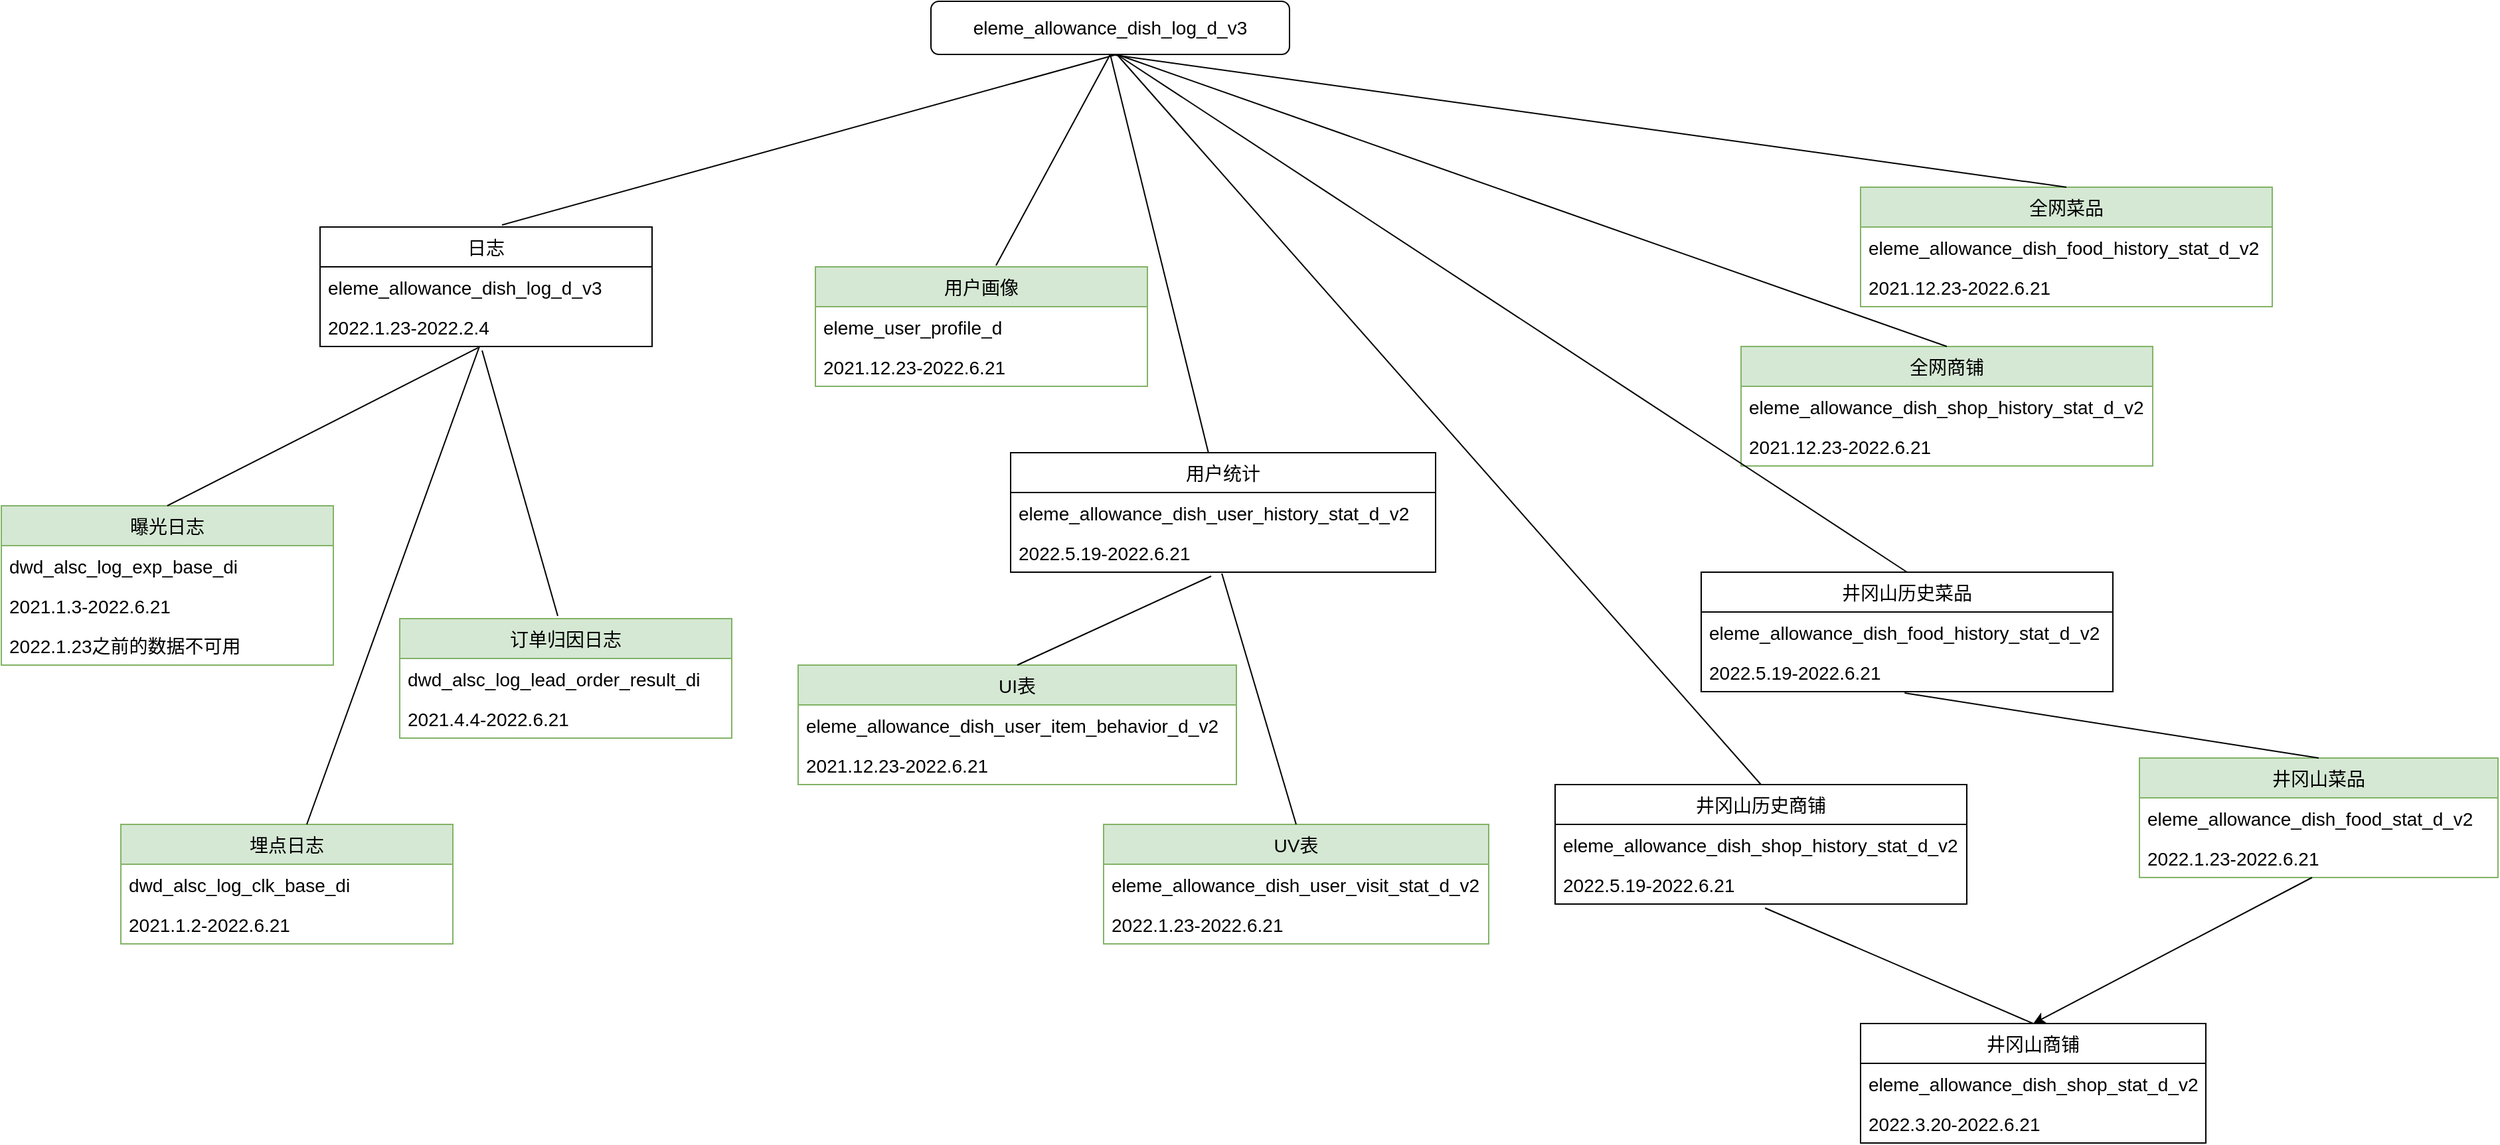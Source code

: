 <mxfile version="20.0.2" type="github">
  <diagram id="2DnHEuhvr_0OLsZTUTXN" name="Page-1">
    <mxGraphModel dx="2884" dy="1323" grid="1" gridSize="10" guides="1" tooltips="1" connect="1" arrows="1" fold="1" page="1" pageScale="1" pageWidth="827" pageHeight="1169" math="0" shadow="0">
      <root>
        <mxCell id="0" />
        <mxCell id="1" parent="0" />
        <mxCell id="__hUjjfLbXIgwgU6XOn6-1" value="&lt;div class=&quot;lake-content&quot;&gt;&lt;span class=&quot;ne-text&quot;&gt;&lt;font style=&quot;font-size: 14px;&quot;&gt;eleme_allowance_dish_log_d_v3&lt;/font&gt;&lt;/span&gt;&lt;/div&gt;" style="rounded=1;whiteSpace=wrap;html=1;" parent="1" vertex="1">
          <mxGeometry x="500" y="30" width="270" height="40" as="geometry" />
        </mxCell>
        <mxCell id="__hUjjfLbXIgwgU6XOn6-2" value="日志" style="swimlane;fontStyle=0;childLayout=stackLayout;horizontal=1;startSize=30;horizontalStack=0;resizeParent=1;resizeParentMax=0;resizeLast=0;collapsible=1;marginBottom=0;fontSize=14;" parent="1" vertex="1">
          <mxGeometry x="40" y="200" width="250" height="90" as="geometry" />
        </mxCell>
        <mxCell id="__hUjjfLbXIgwgU6XOn6-3" value="eleme_allowance_dish_log_d_v3" style="text;strokeColor=none;fillColor=none;align=left;verticalAlign=middle;spacingLeft=4;spacingRight=4;overflow=hidden;points=[[0,0.5],[1,0.5]];portConstraint=eastwest;rotatable=0;fontSize=14;" parent="__hUjjfLbXIgwgU6XOn6-2" vertex="1">
          <mxGeometry y="30" width="250" height="30" as="geometry" />
        </mxCell>
        <mxCell id="__hUjjfLbXIgwgU6XOn6-4" value="2022.1.23-2022.2.4" style="text;strokeColor=none;fillColor=none;align=left;verticalAlign=middle;spacingLeft=4;spacingRight=4;overflow=hidden;points=[[0,0.5],[1,0.5]];portConstraint=eastwest;rotatable=0;fontSize=14;" parent="__hUjjfLbXIgwgU6XOn6-2" vertex="1">
          <mxGeometry y="60" width="250" height="30" as="geometry" />
        </mxCell>
        <mxCell id="__hUjjfLbXIgwgU6XOn6-10" value="井冈山历史菜品" style="swimlane;fontStyle=0;childLayout=stackLayout;horizontal=1;startSize=30;horizontalStack=0;resizeParent=1;resizeParentMax=0;resizeLast=0;collapsible=1;marginBottom=0;fontSize=14;" parent="1" vertex="1">
          <mxGeometry x="1080" y="460" width="310" height="90" as="geometry" />
        </mxCell>
        <mxCell id="__hUjjfLbXIgwgU6XOn6-11" value="eleme_allowance_dish_food_history_stat_d_v2" style="text;strokeColor=none;fillColor=none;align=left;verticalAlign=middle;spacingLeft=4;spacingRight=4;overflow=hidden;points=[[0,0.5],[1,0.5]];portConstraint=eastwest;rotatable=0;fontSize=14;" parent="__hUjjfLbXIgwgU6XOn6-10" vertex="1">
          <mxGeometry y="30" width="310" height="30" as="geometry" />
        </mxCell>
        <mxCell id="__hUjjfLbXIgwgU6XOn6-12" value="2022.5.19-2022.6.21" style="text;strokeColor=none;fillColor=none;align=left;verticalAlign=middle;spacingLeft=4;spacingRight=4;overflow=hidden;points=[[0,0.5],[1,0.5]];portConstraint=eastwest;rotatable=0;fontSize=14;" parent="__hUjjfLbXIgwgU6XOn6-10" vertex="1">
          <mxGeometry y="60" width="310" height="30" as="geometry" />
        </mxCell>
        <mxCell id="HKc_wSAm82NZRpQKvtuA-1" value="" style="endArrow=none;html=1;rounded=0;exitX=0.548;exitY=-0.017;exitDx=0;exitDy=0;exitPerimeter=0;" edge="1" parent="1" source="__hUjjfLbXIgwgU6XOn6-2">
          <mxGeometry width="50" height="50" relative="1" as="geometry">
            <mxPoint x="570" y="160" as="sourcePoint" />
            <mxPoint x="640" y="70" as="targetPoint" />
          </mxGeometry>
        </mxCell>
        <mxCell id="HKc_wSAm82NZRpQKvtuA-2" value="曝光日志" style="swimlane;fontStyle=0;childLayout=stackLayout;horizontal=1;startSize=30;horizontalStack=0;resizeParent=1;resizeParentMax=0;resizeLast=0;collapsible=1;marginBottom=0;fontSize=14;fillColor=#d5e8d4;strokeColor=#82b366;" vertex="1" parent="1">
          <mxGeometry x="-200" y="410" width="250" height="120" as="geometry" />
        </mxCell>
        <mxCell id="HKc_wSAm82NZRpQKvtuA-3" value="dwd_alsc_log_exp_base_di" style="text;strokeColor=none;fillColor=none;align=left;verticalAlign=middle;spacingLeft=4;spacingRight=4;overflow=hidden;points=[[0,0.5],[1,0.5]];portConstraint=eastwest;rotatable=0;fontSize=14;" vertex="1" parent="HKc_wSAm82NZRpQKvtuA-2">
          <mxGeometry y="30" width="250" height="30" as="geometry" />
        </mxCell>
        <mxCell id="HKc_wSAm82NZRpQKvtuA-4" value="2021.1.3-2022.6.21" style="text;strokeColor=none;fillColor=none;align=left;verticalAlign=middle;spacingLeft=4;spacingRight=4;overflow=hidden;points=[[0,0.5],[1,0.5]];portConstraint=eastwest;rotatable=0;fontSize=14;" vertex="1" parent="HKc_wSAm82NZRpQKvtuA-2">
          <mxGeometry y="60" width="250" height="30" as="geometry" />
        </mxCell>
        <mxCell id="HKc_wSAm82NZRpQKvtuA-11" value="2022.1.23之前的数据不可用" style="text;strokeColor=none;fillColor=none;align=left;verticalAlign=middle;spacingLeft=4;spacingRight=4;overflow=hidden;points=[[0,0.5],[1,0.5]];portConstraint=eastwest;rotatable=0;fontSize=14;" vertex="1" parent="HKc_wSAm82NZRpQKvtuA-2">
          <mxGeometry y="90" width="250" height="30" as="geometry" />
        </mxCell>
        <mxCell id="HKc_wSAm82NZRpQKvtuA-5" value="订单归因日志" style="swimlane;fontStyle=0;childLayout=stackLayout;horizontal=1;startSize=30;horizontalStack=0;resizeParent=1;resizeParentMax=0;resizeLast=0;collapsible=1;marginBottom=0;fontSize=14;fillColor=#d5e8d4;strokeColor=#82b366;" vertex="1" parent="1">
          <mxGeometry x="100" y="495" width="250" height="90" as="geometry" />
        </mxCell>
        <mxCell id="HKc_wSAm82NZRpQKvtuA-6" value="dwd_alsc_log_lead_order_result_di" style="text;strokeColor=none;fillColor=none;align=left;verticalAlign=middle;spacingLeft=4;spacingRight=4;overflow=hidden;points=[[0,0.5],[1,0.5]];portConstraint=eastwest;rotatable=0;fontSize=14;" vertex="1" parent="HKc_wSAm82NZRpQKvtuA-5">
          <mxGeometry y="30" width="250" height="30" as="geometry" />
        </mxCell>
        <mxCell id="HKc_wSAm82NZRpQKvtuA-7" value="2021.4.4-2022.6.21" style="text;strokeColor=none;fillColor=none;align=left;verticalAlign=middle;spacingLeft=4;spacingRight=4;overflow=hidden;points=[[0,0.5],[1,0.5]];portConstraint=eastwest;rotatable=0;fontSize=14;" vertex="1" parent="HKc_wSAm82NZRpQKvtuA-5">
          <mxGeometry y="60" width="250" height="30" as="geometry" />
        </mxCell>
        <mxCell id="HKc_wSAm82NZRpQKvtuA-8" value="埋点日志" style="swimlane;fontStyle=0;childLayout=stackLayout;horizontal=1;startSize=30;horizontalStack=0;resizeParent=1;resizeParentMax=0;resizeLast=0;collapsible=1;marginBottom=0;fontSize=14;fillColor=#d5e8d4;strokeColor=#82b366;" vertex="1" parent="1">
          <mxGeometry x="-110" y="650" width="250" height="90" as="geometry" />
        </mxCell>
        <mxCell id="HKc_wSAm82NZRpQKvtuA-9" value="dwd_alsc_log_clk_base_di" style="text;strokeColor=none;fillColor=none;align=left;verticalAlign=middle;spacingLeft=4;spacingRight=4;overflow=hidden;points=[[0,0.5],[1,0.5]];portConstraint=eastwest;rotatable=0;fontSize=14;" vertex="1" parent="HKc_wSAm82NZRpQKvtuA-8">
          <mxGeometry y="30" width="250" height="30" as="geometry" />
        </mxCell>
        <mxCell id="HKc_wSAm82NZRpQKvtuA-10" value="2021.1.2-2022.6.21" style="text;strokeColor=none;fillColor=none;align=left;verticalAlign=middle;spacingLeft=4;spacingRight=4;overflow=hidden;points=[[0,0.5],[1,0.5]];portConstraint=eastwest;rotatable=0;fontSize=14;" vertex="1" parent="HKc_wSAm82NZRpQKvtuA-8">
          <mxGeometry y="60" width="250" height="30" as="geometry" />
        </mxCell>
        <mxCell id="HKc_wSAm82NZRpQKvtuA-12" value="" style="endArrow=none;html=1;rounded=0;entryX=0.476;entryY=1.033;entryDx=0;entryDy=0;entryPerimeter=0;exitX=0.5;exitY=0;exitDx=0;exitDy=0;" edge="1" parent="1" source="HKc_wSAm82NZRpQKvtuA-2" target="__hUjjfLbXIgwgU6XOn6-4">
          <mxGeometry width="50" height="50" relative="1" as="geometry">
            <mxPoint x="170" y="370" as="sourcePoint" />
            <mxPoint x="220" y="320" as="targetPoint" />
          </mxGeometry>
        </mxCell>
        <mxCell id="HKc_wSAm82NZRpQKvtuA-13" value="" style="endArrow=none;html=1;rounded=0;exitX=0.56;exitY=0;exitDx=0;exitDy=0;exitPerimeter=0;" edge="1" parent="1" source="HKc_wSAm82NZRpQKvtuA-8">
          <mxGeometry width="50" height="50" relative="1" as="geometry">
            <mxPoint x="130" y="380" as="sourcePoint" />
            <mxPoint x="160" y="290" as="targetPoint" />
          </mxGeometry>
        </mxCell>
        <mxCell id="HKc_wSAm82NZRpQKvtuA-14" value="" style="endArrow=none;html=1;rounded=0;entryX=0.488;entryY=1.1;entryDx=0;entryDy=0;entryPerimeter=0;exitX=0.476;exitY=-0.022;exitDx=0;exitDy=0;exitPerimeter=0;" edge="1" parent="1" source="HKc_wSAm82NZRpQKvtuA-5" target="__hUjjfLbXIgwgU6XOn6-4">
          <mxGeometry width="50" height="50" relative="1" as="geometry">
            <mxPoint x="240" y="380" as="sourcePoint" />
            <mxPoint x="290" y="330" as="targetPoint" />
          </mxGeometry>
        </mxCell>
        <mxCell id="HKc_wSAm82NZRpQKvtuA-15" value="" style="endArrow=none;html=1;rounded=0;entryX=0.5;entryY=1;entryDx=0;entryDy=0;exitX=0.544;exitY=-0.011;exitDx=0;exitDy=0;exitPerimeter=0;" edge="1" parent="1" source="HKc_wSAm82NZRpQKvtuA-16" target="__hUjjfLbXIgwgU6XOn6-1">
          <mxGeometry width="50" height="50" relative="1" as="geometry">
            <mxPoint x="615" y="200" as="sourcePoint" />
            <mxPoint x="690" y="140" as="targetPoint" />
          </mxGeometry>
        </mxCell>
        <mxCell id="HKc_wSAm82NZRpQKvtuA-16" value="用户画像" style="swimlane;fontStyle=0;childLayout=stackLayout;horizontal=1;startSize=30;horizontalStack=0;resizeParent=1;resizeParentMax=0;resizeLast=0;collapsible=1;marginBottom=0;fontSize=14;fillColor=#d5e8d4;strokeColor=#82b366;" vertex="1" parent="1">
          <mxGeometry x="413" y="230" width="250" height="90" as="geometry" />
        </mxCell>
        <mxCell id="HKc_wSAm82NZRpQKvtuA-17" value="eleme_user_profile_d" style="text;strokeColor=none;fillColor=none;align=left;verticalAlign=middle;spacingLeft=4;spacingRight=4;overflow=hidden;points=[[0,0.5],[1,0.5]];portConstraint=eastwest;rotatable=0;fontSize=14;" vertex="1" parent="HKc_wSAm82NZRpQKvtuA-16">
          <mxGeometry y="30" width="250" height="30" as="geometry" />
        </mxCell>
        <mxCell id="HKc_wSAm82NZRpQKvtuA-18" value="2021.12.23-2022.6.21" style="text;strokeColor=none;fillColor=none;align=left;verticalAlign=middle;spacingLeft=4;spacingRight=4;overflow=hidden;points=[[0,0.5],[1,0.5]];portConstraint=eastwest;rotatable=0;fontSize=14;" vertex="1" parent="HKc_wSAm82NZRpQKvtuA-16">
          <mxGeometry y="60" width="250" height="30" as="geometry" />
        </mxCell>
        <mxCell id="HKc_wSAm82NZRpQKvtuA-20" value="用户统计" style="swimlane;fontStyle=0;childLayout=stackLayout;horizontal=1;startSize=30;horizontalStack=0;resizeParent=1;resizeParentMax=0;resizeLast=0;collapsible=1;marginBottom=0;fontSize=14;" vertex="1" parent="1">
          <mxGeometry x="560" y="370" width="320" height="90" as="geometry" />
        </mxCell>
        <mxCell id="HKc_wSAm82NZRpQKvtuA-21" value="eleme_allowance_dish_user_history_stat_d_v2" style="text;strokeColor=none;fillColor=none;align=left;verticalAlign=middle;spacingLeft=4;spacingRight=4;overflow=hidden;points=[[0,0.5],[1,0.5]];portConstraint=eastwest;rotatable=0;fontSize=14;" vertex="1" parent="HKc_wSAm82NZRpQKvtuA-20">
          <mxGeometry y="30" width="320" height="30" as="geometry" />
        </mxCell>
        <mxCell id="HKc_wSAm82NZRpQKvtuA-22" value="2022.5.19-2022.6.21" style="text;strokeColor=none;fillColor=none;align=left;verticalAlign=middle;spacingLeft=4;spacingRight=4;overflow=hidden;points=[[0,0.5],[1,0.5]];portConstraint=eastwest;rotatable=0;fontSize=14;" vertex="1" parent="HKc_wSAm82NZRpQKvtuA-20">
          <mxGeometry y="60" width="320" height="30" as="geometry" />
        </mxCell>
        <mxCell id="HKc_wSAm82NZRpQKvtuA-25" value="" style="endArrow=none;html=1;rounded=0;entryX=0.5;entryY=1;entryDx=0;entryDy=0;" edge="1" parent="1" source="HKc_wSAm82NZRpQKvtuA-20" target="__hUjjfLbXIgwgU6XOn6-1">
          <mxGeometry width="50" height="50" relative="1" as="geometry">
            <mxPoint x="680" y="240" as="sourcePoint" />
            <mxPoint x="730" y="190" as="targetPoint" />
          </mxGeometry>
        </mxCell>
        <mxCell id="HKc_wSAm82NZRpQKvtuA-26" value="UI表" style="swimlane;fontStyle=0;childLayout=stackLayout;horizontal=1;startSize=30;horizontalStack=0;resizeParent=1;resizeParentMax=0;resizeLast=0;collapsible=1;marginBottom=0;fontSize=14;fillColor=#d5e8d4;strokeColor=#82b366;" vertex="1" parent="1">
          <mxGeometry x="400" y="530" width="330" height="90" as="geometry" />
        </mxCell>
        <mxCell id="HKc_wSAm82NZRpQKvtuA-27" value="eleme_allowance_dish_user_item_behavior_d_v2" style="text;strokeColor=none;fillColor=none;align=left;verticalAlign=middle;spacingLeft=4;spacingRight=4;overflow=hidden;points=[[0,0.5],[1,0.5]];portConstraint=eastwest;rotatable=0;fontSize=14;" vertex="1" parent="HKc_wSAm82NZRpQKvtuA-26">
          <mxGeometry y="30" width="330" height="30" as="geometry" />
        </mxCell>
        <mxCell id="HKc_wSAm82NZRpQKvtuA-28" value="2021.12.23-2022.6.21" style="text;strokeColor=none;fillColor=none;align=left;verticalAlign=middle;spacingLeft=4;spacingRight=4;overflow=hidden;points=[[0,0.5],[1,0.5]];portConstraint=eastwest;rotatable=0;fontSize=14;" vertex="1" parent="HKc_wSAm82NZRpQKvtuA-26">
          <mxGeometry y="60" width="330" height="30" as="geometry" />
        </mxCell>
        <mxCell id="HKc_wSAm82NZRpQKvtuA-29" value="UV表" style="swimlane;fontStyle=0;childLayout=stackLayout;horizontal=1;startSize=30;horizontalStack=0;resizeParent=1;resizeParentMax=0;resizeLast=0;collapsible=1;marginBottom=0;fontSize=14;fillColor=#d5e8d4;strokeColor=#82b366;" vertex="1" parent="1">
          <mxGeometry x="630" y="650" width="290" height="90" as="geometry" />
        </mxCell>
        <mxCell id="HKc_wSAm82NZRpQKvtuA-30" value="eleme_allowance_dish_user_visit_stat_d_v2" style="text;strokeColor=none;fillColor=none;align=left;verticalAlign=middle;spacingLeft=4;spacingRight=4;overflow=hidden;points=[[0,0.5],[1,0.5]];portConstraint=eastwest;rotatable=0;fontSize=14;" vertex="1" parent="HKc_wSAm82NZRpQKvtuA-29">
          <mxGeometry y="30" width="290" height="30" as="geometry" />
        </mxCell>
        <mxCell id="HKc_wSAm82NZRpQKvtuA-31" value="2022.1.23-2022.6.21" style="text;strokeColor=none;fillColor=none;align=left;verticalAlign=middle;spacingLeft=4;spacingRight=4;overflow=hidden;points=[[0,0.5],[1,0.5]];portConstraint=eastwest;rotatable=0;fontSize=14;" vertex="1" parent="HKc_wSAm82NZRpQKvtuA-29">
          <mxGeometry y="60" width="290" height="30" as="geometry" />
        </mxCell>
        <mxCell id="HKc_wSAm82NZRpQKvtuA-32" value="" style="endArrow=none;html=1;rounded=0;entryX=0.472;entryY=1.1;entryDx=0;entryDy=0;entryPerimeter=0;exitX=0.5;exitY=0;exitDx=0;exitDy=0;" edge="1" parent="1" source="HKc_wSAm82NZRpQKvtuA-26" target="HKc_wSAm82NZRpQKvtuA-22">
          <mxGeometry width="50" height="50" relative="1" as="geometry">
            <mxPoint x="660" y="530" as="sourcePoint" />
            <mxPoint x="710" y="480" as="targetPoint" />
          </mxGeometry>
        </mxCell>
        <mxCell id="HKc_wSAm82NZRpQKvtuA-33" value="" style="endArrow=none;html=1;rounded=0;entryX=0.497;entryY=1.033;entryDx=0;entryDy=0;entryPerimeter=0;exitX=0.5;exitY=0;exitDx=0;exitDy=0;" edge="1" parent="1" source="HKc_wSAm82NZRpQKvtuA-29" target="HKc_wSAm82NZRpQKvtuA-22">
          <mxGeometry width="50" height="50" relative="1" as="geometry">
            <mxPoint x="770" y="570" as="sourcePoint" />
            <mxPoint x="820" y="520" as="targetPoint" />
          </mxGeometry>
        </mxCell>
        <mxCell id="HKc_wSAm82NZRpQKvtuA-34" value="井冈山历史商铺" style="swimlane;fontStyle=0;childLayout=stackLayout;horizontal=1;startSize=30;horizontalStack=0;resizeParent=1;resizeParentMax=0;resizeLast=0;collapsible=1;marginBottom=0;fontSize=14;" vertex="1" parent="1">
          <mxGeometry x="970" y="620" width="310" height="90" as="geometry" />
        </mxCell>
        <mxCell id="HKc_wSAm82NZRpQKvtuA-35" value="eleme_allowance_dish_shop_history_stat_d_v2" style="text;strokeColor=none;fillColor=none;align=left;verticalAlign=middle;spacingLeft=4;spacingRight=4;overflow=hidden;points=[[0,0.5],[1,0.5]];portConstraint=eastwest;rotatable=0;fontSize=14;" vertex="1" parent="HKc_wSAm82NZRpQKvtuA-34">
          <mxGeometry y="30" width="310" height="30" as="geometry" />
        </mxCell>
        <mxCell id="HKc_wSAm82NZRpQKvtuA-36" value="2022.5.19-2022.6.21" style="text;strokeColor=none;fillColor=none;align=left;verticalAlign=middle;spacingLeft=4;spacingRight=4;overflow=hidden;points=[[0,0.5],[1,0.5]];portConstraint=eastwest;rotatable=0;fontSize=14;" vertex="1" parent="HKc_wSAm82NZRpQKvtuA-34">
          <mxGeometry y="60" width="310" height="30" as="geometry" />
        </mxCell>
        <mxCell id="HKc_wSAm82NZRpQKvtuA-37" value="全网菜品" style="swimlane;fontStyle=0;childLayout=stackLayout;horizontal=1;startSize=30;horizontalStack=0;resizeParent=1;resizeParentMax=0;resizeLast=0;collapsible=1;marginBottom=0;fontSize=14;fillColor=#d5e8d4;strokeColor=#82b366;" vertex="1" parent="1">
          <mxGeometry x="1200" y="170" width="310" height="90" as="geometry" />
        </mxCell>
        <mxCell id="HKc_wSAm82NZRpQKvtuA-38" value="eleme_allowance_dish_food_history_stat_d_v2" style="text;strokeColor=none;fillColor=none;align=left;verticalAlign=middle;spacingLeft=4;spacingRight=4;overflow=hidden;points=[[0,0.5],[1,0.5]];portConstraint=eastwest;rotatable=0;fontSize=14;" vertex="1" parent="HKc_wSAm82NZRpQKvtuA-37">
          <mxGeometry y="30" width="310" height="30" as="geometry" />
        </mxCell>
        <mxCell id="HKc_wSAm82NZRpQKvtuA-39" value="2021.12.23-2022.6.21" style="text;strokeColor=none;fillColor=none;align=left;verticalAlign=middle;spacingLeft=4;spacingRight=4;overflow=hidden;points=[[0,0.5],[1,0.5]];portConstraint=eastwest;rotatable=0;fontSize=14;" vertex="1" parent="HKc_wSAm82NZRpQKvtuA-37">
          <mxGeometry y="60" width="310" height="30" as="geometry" />
        </mxCell>
        <mxCell id="HKc_wSAm82NZRpQKvtuA-40" value="全网商铺" style="swimlane;fontStyle=0;childLayout=stackLayout;horizontal=1;startSize=30;horizontalStack=0;resizeParent=1;resizeParentMax=0;resizeLast=0;collapsible=1;marginBottom=0;fontSize=14;fillColor=#d5e8d4;strokeColor=#82b366;" vertex="1" parent="1">
          <mxGeometry x="1110" y="290" width="310" height="90" as="geometry" />
        </mxCell>
        <mxCell id="HKc_wSAm82NZRpQKvtuA-41" value="eleme_allowance_dish_shop_history_stat_d_v2" style="text;strokeColor=none;fillColor=none;align=left;verticalAlign=middle;spacingLeft=4;spacingRight=4;overflow=hidden;points=[[0,0.5],[1,0.5]];portConstraint=eastwest;rotatable=0;fontSize=14;" vertex="1" parent="HKc_wSAm82NZRpQKvtuA-40">
          <mxGeometry y="30" width="310" height="30" as="geometry" />
        </mxCell>
        <mxCell id="HKc_wSAm82NZRpQKvtuA-42" value="2021.12.23-2022.6.21" style="text;strokeColor=none;fillColor=none;align=left;verticalAlign=middle;spacingLeft=4;spacingRight=4;overflow=hidden;points=[[0,0.5],[1,0.5]];portConstraint=eastwest;rotatable=0;fontSize=14;" vertex="1" parent="HKc_wSAm82NZRpQKvtuA-40">
          <mxGeometry y="60" width="310" height="30" as="geometry" />
        </mxCell>
        <mxCell id="HKc_wSAm82NZRpQKvtuA-43" value="" style="endArrow=none;html=1;rounded=0;entryX=0.5;entryY=0;entryDx=0;entryDy=0;exitX=0.5;exitY=1;exitDx=0;exitDy=0;" edge="1" parent="1" source="__hUjjfLbXIgwgU6XOn6-1" target="HKc_wSAm82NZRpQKvtuA-37">
          <mxGeometry width="50" height="50" relative="1" as="geometry">
            <mxPoint x="810" y="250" as="sourcePoint" />
            <mxPoint x="860" y="200" as="targetPoint" />
          </mxGeometry>
        </mxCell>
        <mxCell id="HKc_wSAm82NZRpQKvtuA-44" value="" style="endArrow=none;html=1;rounded=0;exitX=0.5;exitY=0;exitDx=0;exitDy=0;" edge="1" parent="1" source="HKc_wSAm82NZRpQKvtuA-40">
          <mxGeometry width="50" height="50" relative="1" as="geometry">
            <mxPoint x="750" y="290" as="sourcePoint" />
            <mxPoint x="640" y="70" as="targetPoint" />
          </mxGeometry>
        </mxCell>
        <mxCell id="HKc_wSAm82NZRpQKvtuA-45" value="" style="endArrow=none;html=1;rounded=0;exitX=0.5;exitY=0;exitDx=0;exitDy=0;" edge="1" parent="1" source="__hUjjfLbXIgwgU6XOn6-10">
          <mxGeometry width="50" height="50" relative="1" as="geometry">
            <mxPoint x="730" y="260" as="sourcePoint" />
            <mxPoint x="640" y="70" as="targetPoint" />
          </mxGeometry>
        </mxCell>
        <mxCell id="HKc_wSAm82NZRpQKvtuA-46" value="" style="endArrow=none;html=1;rounded=0;exitX=0.5;exitY=0;exitDx=0;exitDy=0;" edge="1" parent="1" source="HKc_wSAm82NZRpQKvtuA-34">
          <mxGeometry width="50" height="50" relative="1" as="geometry">
            <mxPoint x="750" y="350" as="sourcePoint" />
            <mxPoint x="640" y="70" as="targetPoint" />
          </mxGeometry>
        </mxCell>
        <mxCell id="HKc_wSAm82NZRpQKvtuA-47" value="井冈山菜品" style="swimlane;fontStyle=0;childLayout=stackLayout;horizontal=1;startSize=30;horizontalStack=0;resizeParent=1;resizeParentMax=0;resizeLast=0;collapsible=1;marginBottom=0;fontSize=14;fillColor=#d5e8d4;strokeColor=#82b366;" vertex="1" parent="1">
          <mxGeometry x="1410" y="600" width="270" height="90" as="geometry" />
        </mxCell>
        <mxCell id="HKc_wSAm82NZRpQKvtuA-48" value="eleme_allowance_dish_food_stat_d_v2" style="text;strokeColor=none;fillColor=none;align=left;verticalAlign=middle;spacingLeft=4;spacingRight=4;overflow=hidden;points=[[0,0.5],[1,0.5]];portConstraint=eastwest;rotatable=0;fontSize=14;" vertex="1" parent="HKc_wSAm82NZRpQKvtuA-47">
          <mxGeometry y="30" width="270" height="30" as="geometry" />
        </mxCell>
        <mxCell id="HKc_wSAm82NZRpQKvtuA-55" value="" style="endArrow=classic;html=1;rounded=0;entryX=0.5;entryY=0;entryDx=0;entryDy=0;" edge="1" parent="HKc_wSAm82NZRpQKvtuA-47" target="HKc_wSAm82NZRpQKvtuA-50">
          <mxGeometry width="50" height="50" relative="1" as="geometry">
            <mxPoint x="130" y="90" as="sourcePoint" />
            <mxPoint x="180" y="40" as="targetPoint" />
          </mxGeometry>
        </mxCell>
        <mxCell id="HKc_wSAm82NZRpQKvtuA-49" value="2022.1.23-2022.6.21" style="text;strokeColor=none;fillColor=none;align=left;verticalAlign=middle;spacingLeft=4;spacingRight=4;overflow=hidden;points=[[0,0.5],[1,0.5]];portConstraint=eastwest;rotatable=0;fontSize=14;" vertex="1" parent="HKc_wSAm82NZRpQKvtuA-47">
          <mxGeometry y="60" width="270" height="30" as="geometry" />
        </mxCell>
        <mxCell id="HKc_wSAm82NZRpQKvtuA-50" value="井冈山商铺" style="swimlane;fontStyle=0;childLayout=stackLayout;horizontal=1;startSize=30;horizontalStack=0;resizeParent=1;resizeParentMax=0;resizeLast=0;collapsible=1;marginBottom=0;fontSize=14;" vertex="1" parent="1">
          <mxGeometry x="1200" y="800" width="260" height="90" as="geometry" />
        </mxCell>
        <mxCell id="HKc_wSAm82NZRpQKvtuA-51" value="eleme_allowance_dish_shop_stat_d_v2" style="text;strokeColor=none;fillColor=none;align=left;verticalAlign=middle;spacingLeft=4;spacingRight=4;overflow=hidden;points=[[0,0.5],[1,0.5]];portConstraint=eastwest;rotatable=0;fontSize=14;" vertex="1" parent="HKc_wSAm82NZRpQKvtuA-50">
          <mxGeometry y="30" width="260" height="30" as="geometry" />
        </mxCell>
        <mxCell id="HKc_wSAm82NZRpQKvtuA-52" value="2022.3.20-2022.6.21" style="text;strokeColor=none;fillColor=none;align=left;verticalAlign=middle;spacingLeft=4;spacingRight=4;overflow=hidden;points=[[0,0.5],[1,0.5]];portConstraint=eastwest;rotatable=0;fontSize=14;" vertex="1" parent="HKc_wSAm82NZRpQKvtuA-50">
          <mxGeometry y="60" width="260" height="30" as="geometry" />
        </mxCell>
        <mxCell id="HKc_wSAm82NZRpQKvtuA-56" value="" style="endArrow=none;html=1;rounded=0;entryX=0.494;entryY=1.033;entryDx=0;entryDy=0;entryPerimeter=0;exitX=0.5;exitY=0;exitDx=0;exitDy=0;" edge="1" parent="1" source="HKc_wSAm82NZRpQKvtuA-47" target="__hUjjfLbXIgwgU6XOn6-12">
          <mxGeometry width="50" height="50" relative="1" as="geometry">
            <mxPoint x="1290" y="610" as="sourcePoint" />
            <mxPoint x="1340" y="560" as="targetPoint" />
          </mxGeometry>
        </mxCell>
        <mxCell id="HKc_wSAm82NZRpQKvtuA-57" value="" style="endArrow=none;html=1;rounded=0;entryX=0.51;entryY=1.1;entryDx=0;entryDy=0;entryPerimeter=0;exitX=0.5;exitY=0;exitDx=0;exitDy=0;" edge="1" parent="1" source="HKc_wSAm82NZRpQKvtuA-50" target="HKc_wSAm82NZRpQKvtuA-36">
          <mxGeometry width="50" height="50" relative="1" as="geometry">
            <mxPoint x="1110" y="760" as="sourcePoint" />
            <mxPoint x="1160" y="710" as="targetPoint" />
          </mxGeometry>
        </mxCell>
      </root>
    </mxGraphModel>
  </diagram>
</mxfile>
